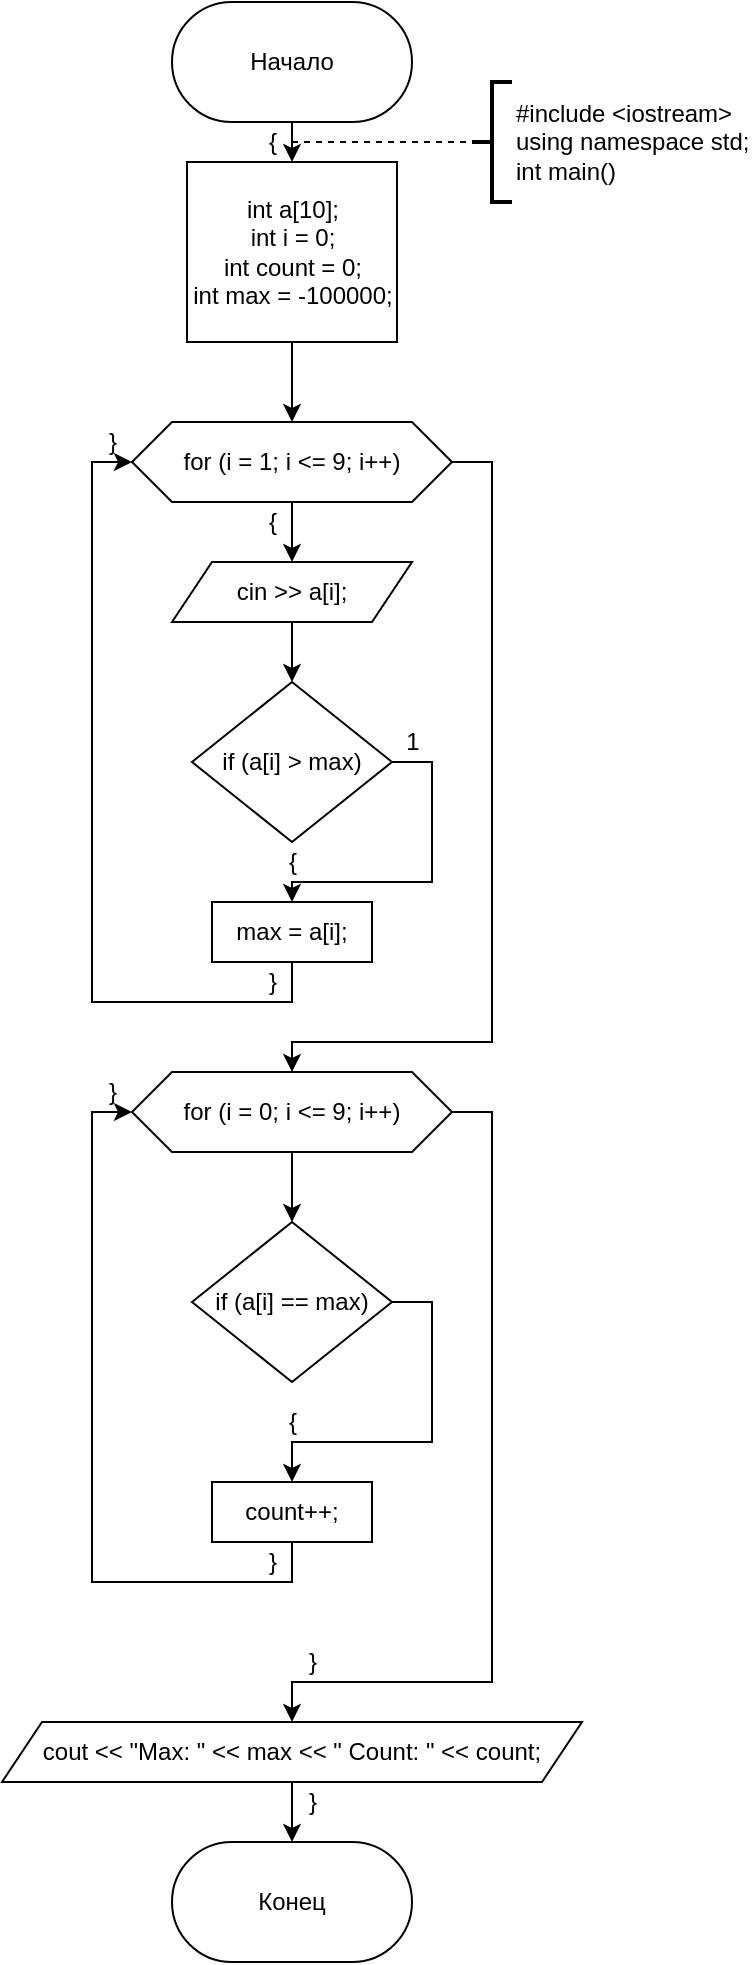 <mxfile version="15.8.6" type="device"><diagram id="C5RBs43oDa-KdzZeNtuy" name="Page-1"><mxGraphModel dx="1374" dy="757" grid="1" gridSize="10" guides="1" tooltips="1" connect="1" arrows="1" fold="1" page="1" pageScale="1" pageWidth="827" pageHeight="1169" math="0" shadow="0"><root><mxCell id="WIyWlLk6GJQsqaUBKTNV-0"/><mxCell id="WIyWlLk6GJQsqaUBKTNV-1" parent="WIyWlLk6GJQsqaUBKTNV-0"/><mxCell id="B3500IOm2ThuVyCRI_ff-9" style="edgeStyle=orthogonalEdgeStyle;rounded=0;orthogonalLoop=1;jettySize=auto;html=1;exitX=0.5;exitY=1;exitDx=0;exitDy=0;entryX=0.5;entryY=0;entryDx=0;entryDy=0;" edge="1" parent="WIyWlLk6GJQsqaUBKTNV-1" source="B3500IOm2ThuVyCRI_ff-1" target="B3500IOm2ThuVyCRI_ff-3"><mxGeometry relative="1" as="geometry"/></mxCell><mxCell id="B3500IOm2ThuVyCRI_ff-1" value="Начало" style="rounded=1;whiteSpace=wrap;html=1;arcSize=50;" vertex="1" parent="WIyWlLk6GJQsqaUBKTNV-1"><mxGeometry x="170" y="50" width="120" height="60" as="geometry"/></mxCell><mxCell id="B3500IOm2ThuVyCRI_ff-2" value="Конец" style="rounded=1;whiteSpace=wrap;html=1;arcSize=50;" vertex="1" parent="WIyWlLk6GJQsqaUBKTNV-1"><mxGeometry x="170" y="970" width="120" height="60" as="geometry"/></mxCell><mxCell id="B3500IOm2ThuVyCRI_ff-91" style="edgeStyle=orthogonalEdgeStyle;rounded=0;orthogonalLoop=1;jettySize=auto;html=1;exitX=0.5;exitY=1;exitDx=0;exitDy=0;entryX=0.5;entryY=0;entryDx=0;entryDy=0;" edge="1" parent="WIyWlLk6GJQsqaUBKTNV-1" source="B3500IOm2ThuVyCRI_ff-3" target="B3500IOm2ThuVyCRI_ff-20"><mxGeometry relative="1" as="geometry"/></mxCell><mxCell id="B3500IOm2ThuVyCRI_ff-3" value="&lt;div&gt;int a[10];&lt;/div&gt;&lt;div&gt;&lt;span&gt;&#9;&lt;/span&gt;int i = 0;&lt;/div&gt;&lt;div&gt;&lt;span&gt;&#9;&lt;/span&gt;int count = 0;&lt;/div&gt;&lt;div&gt;&lt;span&gt;&#9;&lt;/span&gt;int max = -100000;&lt;/div&gt;" style="rounded=0;whiteSpace=wrap;html=1;" vertex="1" parent="WIyWlLk6GJQsqaUBKTNV-1"><mxGeometry x="177.5" y="130" width="105" height="90" as="geometry"/></mxCell><mxCell id="B3500IOm2ThuVyCRI_ff-17" value="" style="endArrow=none;dashed=1;html=1;rounded=0;" edge="1" parent="WIyWlLk6GJQsqaUBKTNV-1"><mxGeometry width="50" height="50" relative="1" as="geometry"><mxPoint x="230" y="120" as="sourcePoint"/><mxPoint x="320" y="120" as="targetPoint"/></mxGeometry></mxCell><mxCell id="B3500IOm2ThuVyCRI_ff-18" value="&lt;div&gt;#include &amp;lt;iostream&amp;gt;&lt;/div&gt;&lt;div&gt;using namespace std;&lt;/div&gt;&lt;div&gt;int main()&lt;/div&gt;" style="strokeWidth=2;html=1;shape=mxgraph.flowchart.annotation_2;align=left;labelPosition=right;pointerEvents=1;" vertex="1" parent="WIyWlLk6GJQsqaUBKTNV-1"><mxGeometry x="320" y="90" width="20" height="60" as="geometry"/></mxCell><mxCell id="B3500IOm2ThuVyCRI_ff-76" style="edgeStyle=orthogonalEdgeStyle;rounded=0;orthogonalLoop=1;jettySize=auto;html=1;exitX=0.5;exitY=1;exitDx=0;exitDy=0;entryX=0.5;entryY=0;entryDx=0;entryDy=0;" edge="1" parent="WIyWlLk6GJQsqaUBKTNV-1" source="B3500IOm2ThuVyCRI_ff-20" target="B3500IOm2ThuVyCRI_ff-75"><mxGeometry relative="1" as="geometry"/></mxCell><mxCell id="B3500IOm2ThuVyCRI_ff-94" style="edgeStyle=orthogonalEdgeStyle;rounded=0;orthogonalLoop=1;jettySize=auto;html=1;exitX=1;exitY=0.5;exitDx=0;exitDy=0;entryX=0.5;entryY=0;entryDx=0;entryDy=0;" edge="1" parent="WIyWlLk6GJQsqaUBKTNV-1" source="B3500IOm2ThuVyCRI_ff-20" target="B3500IOm2ThuVyCRI_ff-93"><mxGeometry relative="1" as="geometry"><Array as="points"><mxPoint x="330" y="280"/><mxPoint x="330" y="570"/><mxPoint x="230" y="570"/></Array></mxGeometry></mxCell><mxCell id="B3500IOm2ThuVyCRI_ff-20" value="for (i = 1; i &amp;lt;= 9; i++)" style="shape=hexagon;perimeter=hexagonPerimeter2;whiteSpace=wrap;html=1;fixedSize=1;" vertex="1" parent="WIyWlLk6GJQsqaUBKTNV-1"><mxGeometry x="150" y="260" width="160" height="40" as="geometry"/></mxCell><mxCell id="B3500IOm2ThuVyCRI_ff-84" style="edgeStyle=orthogonalEdgeStyle;rounded=0;orthogonalLoop=1;jettySize=auto;html=1;exitX=0.5;exitY=1;exitDx=0;exitDy=0;entryX=0.5;entryY=0;entryDx=0;entryDy=0;" edge="1" parent="WIyWlLk6GJQsqaUBKTNV-1" source="B3500IOm2ThuVyCRI_ff-31" target="B3500IOm2ThuVyCRI_ff-2"><mxGeometry relative="1" as="geometry"/></mxCell><mxCell id="B3500IOm2ThuVyCRI_ff-31" value="cout &amp;lt;&amp;lt; &quot;Max: &quot; &amp;lt;&amp;lt; max &amp;lt;&amp;lt; &quot; Count: &quot; &amp;lt;&amp;lt; count;" style="shape=parallelogram;perimeter=parallelogramPerimeter;whiteSpace=wrap;html=1;fixedSize=1;" vertex="1" parent="WIyWlLk6GJQsqaUBKTNV-1"><mxGeometry x="85" y="910" width="290" height="30" as="geometry"/></mxCell><mxCell id="B3500IOm2ThuVyCRI_ff-44" value="{" style="text;html=1;align=center;verticalAlign=middle;resizable=0;points=[];autosize=1;strokeColor=none;fillColor=none;" vertex="1" parent="WIyWlLk6GJQsqaUBKTNV-1"><mxGeometry x="210" y="110" width="20" height="20" as="geometry"/></mxCell><mxCell id="B3500IOm2ThuVyCRI_ff-59" value="{" style="text;html=1;align=center;verticalAlign=middle;resizable=0;points=[];autosize=1;strokeColor=none;fillColor=none;" vertex="1" parent="WIyWlLk6GJQsqaUBKTNV-1"><mxGeometry x="210" y="300" width="20" height="20" as="geometry"/></mxCell><mxCell id="B3500IOm2ThuVyCRI_ff-78" style="edgeStyle=orthogonalEdgeStyle;rounded=0;orthogonalLoop=1;jettySize=auto;html=1;exitX=0.5;exitY=1;exitDx=0;exitDy=0;entryX=0.5;entryY=0;entryDx=0;entryDy=0;" edge="1" parent="WIyWlLk6GJQsqaUBKTNV-1" source="B3500IOm2ThuVyCRI_ff-75" target="B3500IOm2ThuVyCRI_ff-77"><mxGeometry relative="1" as="geometry"/></mxCell><mxCell id="B3500IOm2ThuVyCRI_ff-75" value="cin &amp;gt;&amp;gt; a[i];" style="shape=parallelogram;perimeter=parallelogramPerimeter;whiteSpace=wrap;html=1;fixedSize=1;" vertex="1" parent="WIyWlLk6GJQsqaUBKTNV-1"><mxGeometry x="170" y="330" width="120" height="30" as="geometry"/></mxCell><mxCell id="B3500IOm2ThuVyCRI_ff-88" style="edgeStyle=orthogonalEdgeStyle;rounded=0;orthogonalLoop=1;jettySize=auto;html=1;exitX=1;exitY=0.5;exitDx=0;exitDy=0;entryX=0.5;entryY=0;entryDx=0;entryDy=0;" edge="1" parent="WIyWlLk6GJQsqaUBKTNV-1" source="B3500IOm2ThuVyCRI_ff-77" target="B3500IOm2ThuVyCRI_ff-79"><mxGeometry relative="1" as="geometry"/></mxCell><mxCell id="B3500IOm2ThuVyCRI_ff-77" value="if (a[i] &amp;gt; max)" style="rhombus;whiteSpace=wrap;html=1;" vertex="1" parent="WIyWlLk6GJQsqaUBKTNV-1"><mxGeometry x="180" y="390" width="100" height="80" as="geometry"/></mxCell><mxCell id="B3500IOm2ThuVyCRI_ff-81" style="edgeStyle=orthogonalEdgeStyle;rounded=0;orthogonalLoop=1;jettySize=auto;html=1;exitX=0.5;exitY=1;exitDx=0;exitDy=0;entryX=0;entryY=0.5;entryDx=0;entryDy=0;" edge="1" parent="WIyWlLk6GJQsqaUBKTNV-1" source="B3500IOm2ThuVyCRI_ff-79" target="B3500IOm2ThuVyCRI_ff-20"><mxGeometry relative="1" as="geometry"/></mxCell><mxCell id="B3500IOm2ThuVyCRI_ff-79" value="max = a[i];" style="rounded=0;whiteSpace=wrap;html=1;" vertex="1" parent="WIyWlLk6GJQsqaUBKTNV-1"><mxGeometry x="190" y="500" width="80" height="30" as="geometry"/></mxCell><mxCell id="B3500IOm2ThuVyCRI_ff-85" value="}" style="text;html=1;align=center;verticalAlign=middle;resizable=0;points=[];autosize=1;strokeColor=none;fillColor=none;" vertex="1" parent="WIyWlLk6GJQsqaUBKTNV-1"><mxGeometry x="230" y="870" width="20" height="20" as="geometry"/></mxCell><mxCell id="B3500IOm2ThuVyCRI_ff-86" value="}" style="text;html=1;align=center;verticalAlign=middle;resizable=0;points=[];autosize=1;strokeColor=none;fillColor=none;" vertex="1" parent="WIyWlLk6GJQsqaUBKTNV-1"><mxGeometry x="210" y="530" width="20" height="20" as="geometry"/></mxCell><mxCell id="B3500IOm2ThuVyCRI_ff-87" value="{" style="text;html=1;align=center;verticalAlign=middle;resizable=0;points=[];autosize=1;strokeColor=none;fillColor=none;" vertex="1" parent="WIyWlLk6GJQsqaUBKTNV-1"><mxGeometry x="220" y="470" width="20" height="20" as="geometry"/></mxCell><mxCell id="B3500IOm2ThuVyCRI_ff-89" value="1" style="text;html=1;align=center;verticalAlign=middle;resizable=0;points=[];autosize=1;strokeColor=none;fillColor=none;" vertex="1" parent="WIyWlLk6GJQsqaUBKTNV-1"><mxGeometry x="280" y="410" width="20" height="20" as="geometry"/></mxCell><mxCell id="B3500IOm2ThuVyCRI_ff-90" value="}" style="text;html=1;align=center;verticalAlign=middle;resizable=0;points=[];autosize=1;strokeColor=none;fillColor=none;" vertex="1" parent="WIyWlLk6GJQsqaUBKTNV-1"><mxGeometry x="130" y="260" width="20" height="20" as="geometry"/></mxCell><mxCell id="B3500IOm2ThuVyCRI_ff-98" style="edgeStyle=orthogonalEdgeStyle;rounded=0;orthogonalLoop=1;jettySize=auto;html=1;exitX=0.5;exitY=1;exitDx=0;exitDy=0;entryX=0.5;entryY=0;entryDx=0;entryDy=0;" edge="1" parent="WIyWlLk6GJQsqaUBKTNV-1" source="B3500IOm2ThuVyCRI_ff-93" target="B3500IOm2ThuVyCRI_ff-96"><mxGeometry relative="1" as="geometry"/></mxCell><mxCell id="B3500IOm2ThuVyCRI_ff-102" style="edgeStyle=orthogonalEdgeStyle;rounded=0;orthogonalLoop=1;jettySize=auto;html=1;exitX=1;exitY=0.5;exitDx=0;exitDy=0;entryX=0.5;entryY=0;entryDx=0;entryDy=0;" edge="1" parent="WIyWlLk6GJQsqaUBKTNV-1" source="B3500IOm2ThuVyCRI_ff-93" target="B3500IOm2ThuVyCRI_ff-31"><mxGeometry relative="1" as="geometry"><Array as="points"><mxPoint x="330" y="605"/><mxPoint x="330" y="890"/><mxPoint x="230" y="890"/></Array></mxGeometry></mxCell><mxCell id="B3500IOm2ThuVyCRI_ff-93" value="for (i = 0; i &amp;lt;= 9; i++)" style="shape=hexagon;perimeter=hexagonPerimeter2;whiteSpace=wrap;html=1;fixedSize=1;" vertex="1" parent="WIyWlLk6GJQsqaUBKTNV-1"><mxGeometry x="150" y="585" width="160" height="40" as="geometry"/></mxCell><mxCell id="B3500IOm2ThuVyCRI_ff-100" style="edgeStyle=orthogonalEdgeStyle;rounded=0;orthogonalLoop=1;jettySize=auto;html=1;exitX=1;exitY=0.5;exitDx=0;exitDy=0;entryX=0.5;entryY=0;entryDx=0;entryDy=0;" edge="1" parent="WIyWlLk6GJQsqaUBKTNV-1" source="B3500IOm2ThuVyCRI_ff-96" target="B3500IOm2ThuVyCRI_ff-99"><mxGeometry relative="1" as="geometry"><Array as="points"><mxPoint x="300" y="700"/><mxPoint x="300" y="770"/><mxPoint x="230" y="770"/></Array></mxGeometry></mxCell><mxCell id="B3500IOm2ThuVyCRI_ff-96" value="if (a[i] == max)" style="rhombus;whiteSpace=wrap;html=1;" vertex="1" parent="WIyWlLk6GJQsqaUBKTNV-1"><mxGeometry x="180" y="660" width="100" height="80" as="geometry"/></mxCell><mxCell id="B3500IOm2ThuVyCRI_ff-101" style="edgeStyle=orthogonalEdgeStyle;rounded=0;orthogonalLoop=1;jettySize=auto;html=1;exitX=0.5;exitY=1;exitDx=0;exitDy=0;entryX=0;entryY=0.5;entryDx=0;entryDy=0;" edge="1" parent="WIyWlLk6GJQsqaUBKTNV-1" source="B3500IOm2ThuVyCRI_ff-99" target="B3500IOm2ThuVyCRI_ff-93"><mxGeometry relative="1" as="geometry"/></mxCell><mxCell id="B3500IOm2ThuVyCRI_ff-99" value="count++;" style="rounded=0;whiteSpace=wrap;html=1;" vertex="1" parent="WIyWlLk6GJQsqaUBKTNV-1"><mxGeometry x="190" y="790" width="80" height="30" as="geometry"/></mxCell><mxCell id="B3500IOm2ThuVyCRI_ff-103" value="}" style="text;html=1;align=center;verticalAlign=middle;resizable=0;points=[];autosize=1;strokeColor=none;fillColor=none;" vertex="1" parent="WIyWlLk6GJQsqaUBKTNV-1"><mxGeometry x="130" y="585" width="20" height="20" as="geometry"/></mxCell><mxCell id="B3500IOm2ThuVyCRI_ff-104" value="}" style="text;html=1;align=center;verticalAlign=middle;resizable=0;points=[];autosize=1;strokeColor=none;fillColor=none;" vertex="1" parent="WIyWlLk6GJQsqaUBKTNV-1"><mxGeometry x="210" y="820" width="20" height="20" as="geometry"/></mxCell><mxCell id="B3500IOm2ThuVyCRI_ff-105" value="{" style="text;html=1;align=center;verticalAlign=middle;resizable=0;points=[];autosize=1;strokeColor=none;fillColor=none;" vertex="1" parent="WIyWlLk6GJQsqaUBKTNV-1"><mxGeometry x="220" y="750" width="20" height="20" as="geometry"/></mxCell><mxCell id="B3500IOm2ThuVyCRI_ff-106" value="}" style="text;html=1;align=center;verticalAlign=middle;resizable=0;points=[];autosize=1;strokeColor=none;fillColor=none;" vertex="1" parent="WIyWlLk6GJQsqaUBKTNV-1"><mxGeometry x="230" y="940" width="20" height="20" as="geometry"/></mxCell></root></mxGraphModel></diagram></mxfile>